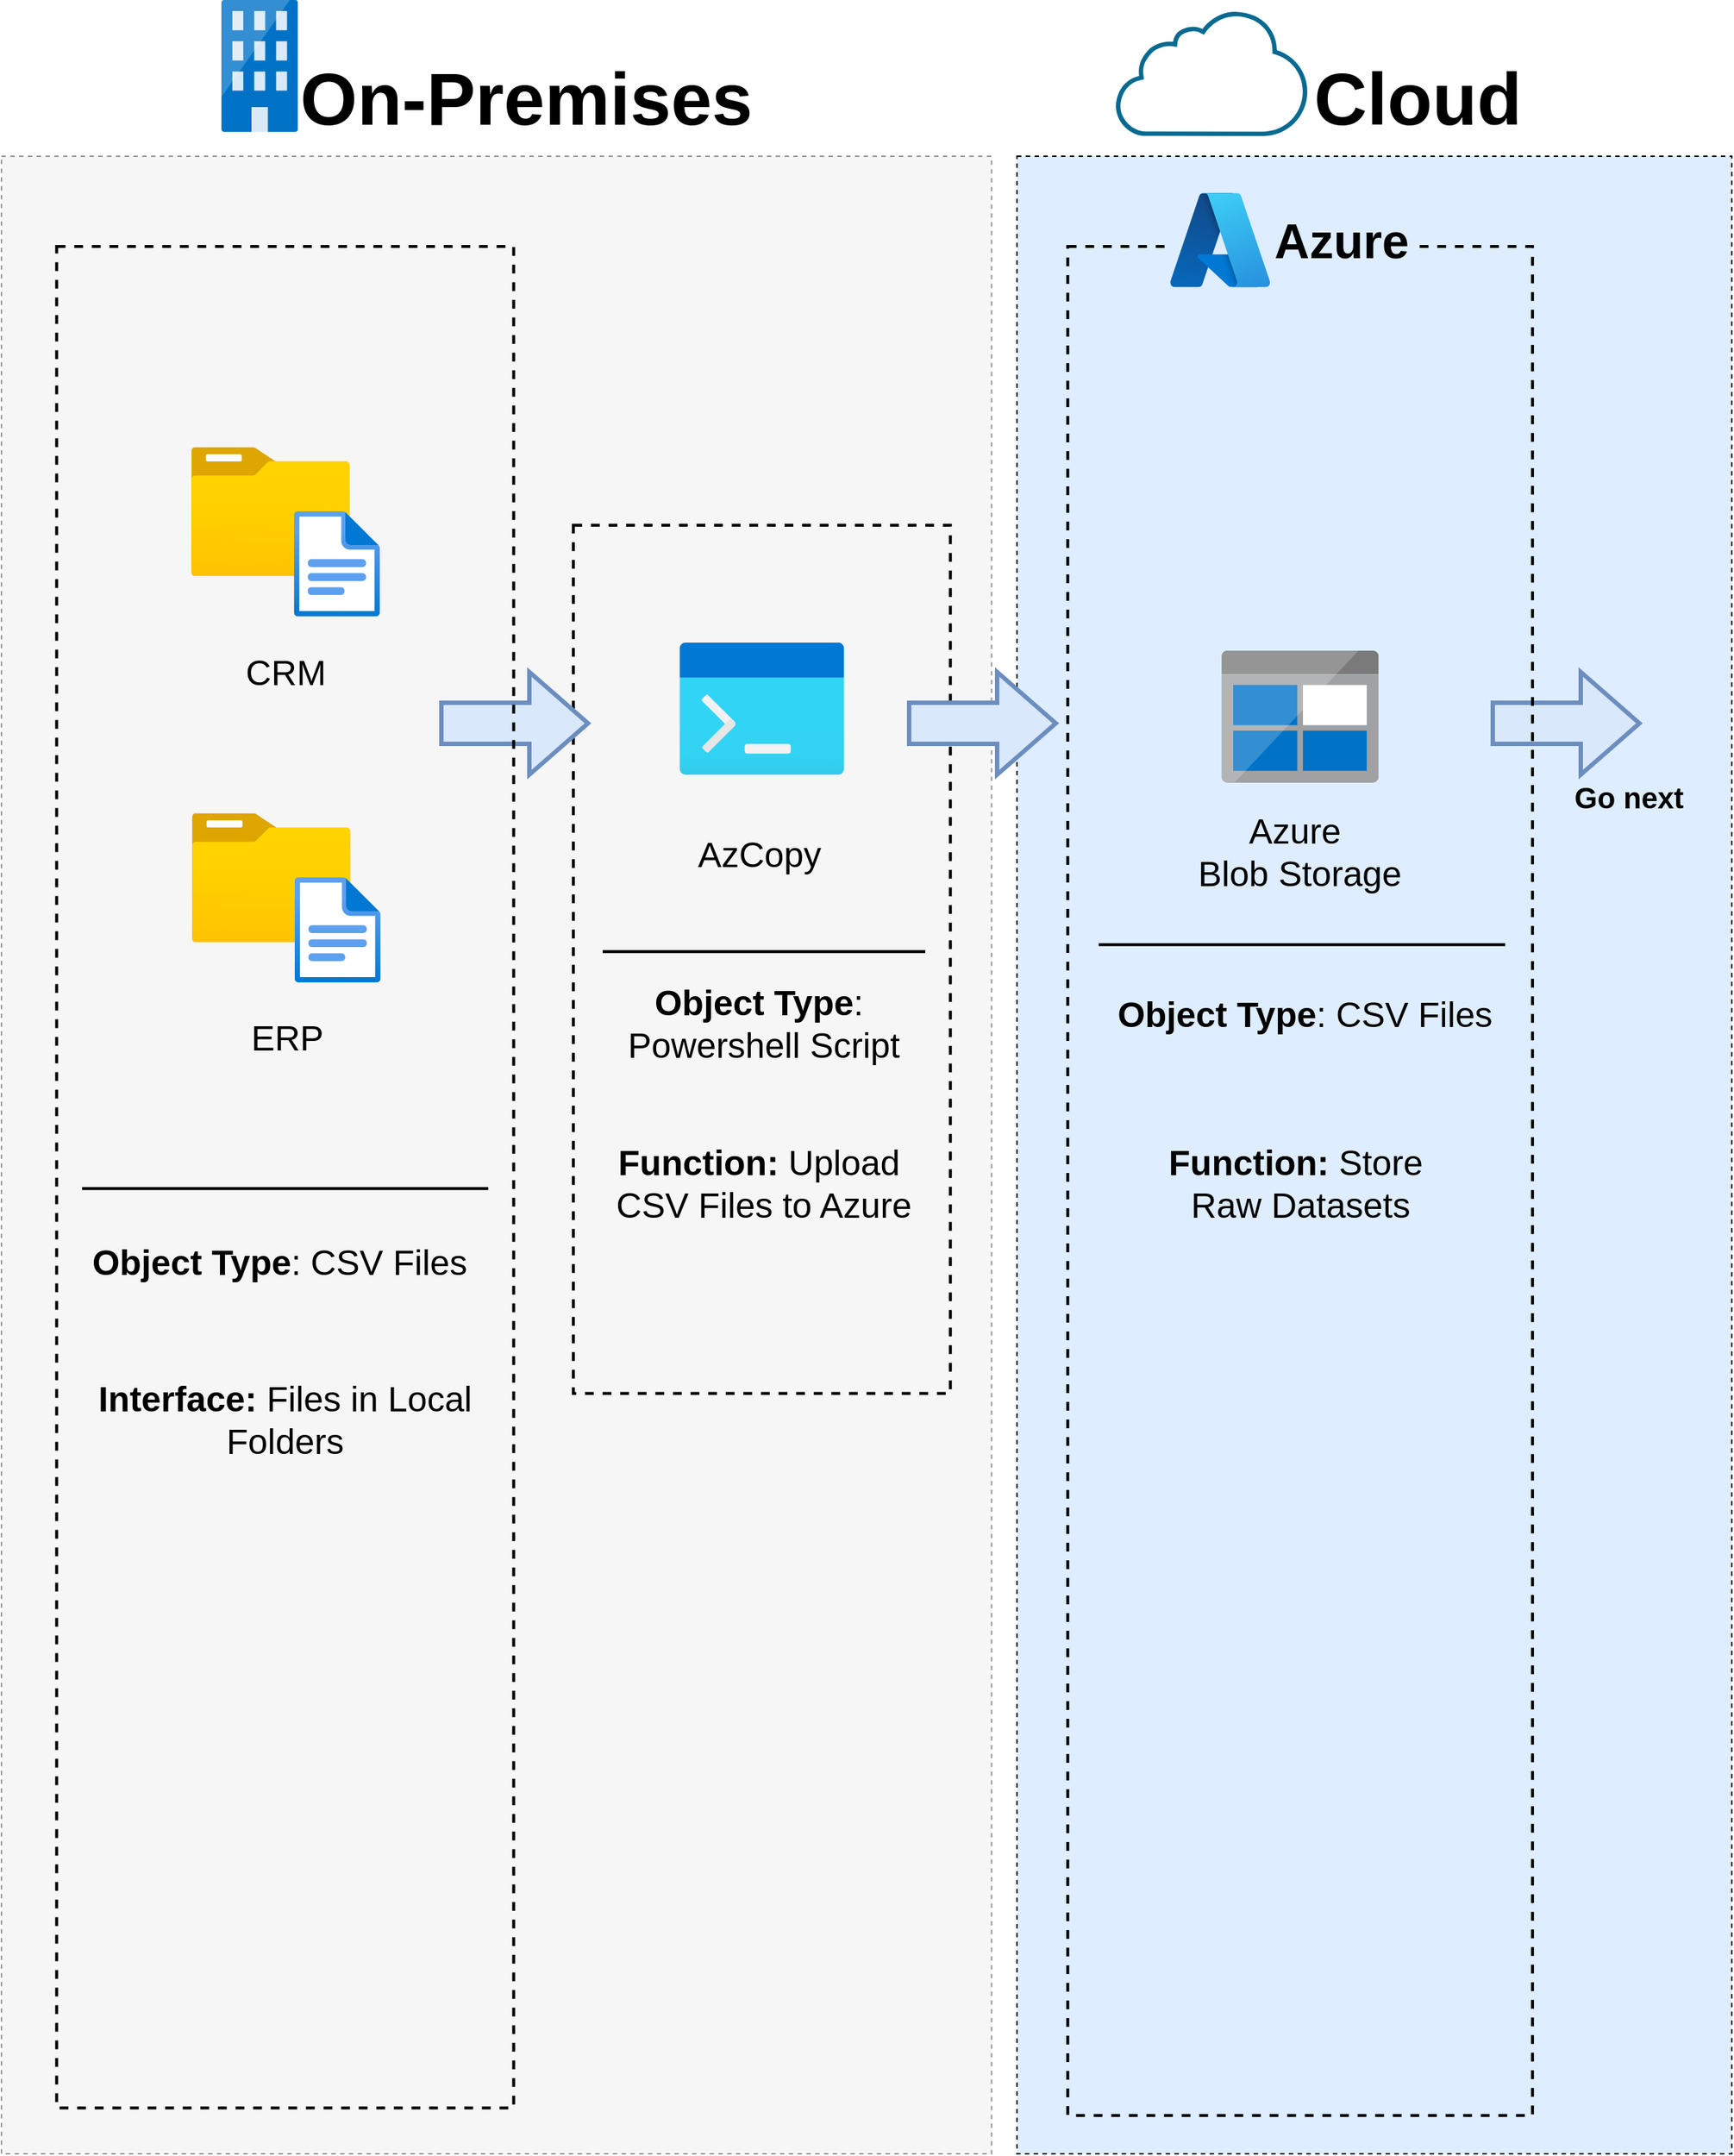 <mxfile version="28.0.6">
  <diagram name="Page-1" id="2p3W1TwI71qRCSyU0E8I">
    <mxGraphModel dx="2377" dy="2748" grid="1" gridSize="10" guides="1" tooltips="1" connect="1" arrows="1" fold="1" page="1" pageScale="1" pageWidth="1200" pageHeight="1500" background="none" math="0" shadow="0">
      <root>
        <mxCell id="0" />
        <mxCell id="1" parent="0" />
        <mxCell id="SgpQ-Ep98uLSc8GFuPtw-1" value="" style="rounded=0;whiteSpace=wrap;html=1;dashed=1;fillColor=#eeeeee;strokeColor=#36393d;opacity=50;" parent="1" vertex="1">
          <mxGeometry x="20" y="-1381.455" width="675.224" height="1361.455" as="geometry" />
        </mxCell>
        <mxCell id="SgpQ-Ep98uLSc8GFuPtw-4" value="" style="rounded=0;whiteSpace=wrap;html=1;dashed=1;fillColor=#DEEDFF;strokeColor=default;" parent="1" vertex="1">
          <mxGeometry x="712.54" y="-1381.45" width="487.46" height="1361.45" as="geometry" />
        </mxCell>
        <mxCell id="fqEwVpQqHCHQ80SQMjaH-1" value="" style="group;strokeWidth=2;" parent="1" vertex="1" connectable="0">
          <mxGeometry x="410.002" y="-1130.005" width="329.998" height="591.709" as="geometry" />
        </mxCell>
        <mxCell id="qWopWF9tR3x7Arqnewn6-15" value="" style="rounded=0;whiteSpace=wrap;html=1;dashed=1;fillColor=none;strokeWidth=2;" parent="fqEwVpQqHCHQ80SQMjaH-1" vertex="1">
          <mxGeometry width="257.104" height="591.709" as="geometry" />
        </mxCell>
        <mxCell id="qWopWF9tR3x7Arqnewn6-9" value="" style="line;strokeWidth=2;rotatable=0;dashed=0;labelPosition=right;align=left;verticalAlign=middle;spacingTop=0;spacingLeft=6;points=[];portConstraint=eastwest;" parent="fqEwVpQqHCHQ80SQMjaH-1" vertex="1">
          <mxGeometry x="20" y="277.53" width="220" height="26.18" as="geometry" />
        </mxCell>
        <mxCell id="qWopWF9tR3x7Arqnewn6-81" value="" style="group" parent="fqEwVpQqHCHQ80SQMjaH-1" vertex="1" connectable="0">
          <mxGeometry x="45.015" y="70.691" width="164.478" height="193.745" as="geometry" />
        </mxCell>
        <mxCell id="qWopWF9tR3x7Arqnewn6-10" value="&lt;font style=&quot;font-size: 24px;&quot;&gt;AzCopy&lt;/font&gt;" style="text;html=1;align=center;verticalAlign=middle;whiteSpace=wrap;rounded=0;" parent="qWopWF9tR3x7Arqnewn6-81" vertex="1">
          <mxGeometry y="115.2" width="164.478" height="78.545" as="geometry" />
        </mxCell>
        <mxCell id="SgpQ-Ep98uLSc8GFuPtw-29" value="" style="image;aspect=fixed;html=1;points=[];align=center;fontSize=12;image=img/lib/azure2/general/Powershell.svg;" parent="fqEwVpQqHCHQ80SQMjaH-1" vertex="1">
          <mxGeometry x="72.302" y="80.001" width="112.5" height="90" as="geometry" />
        </mxCell>
        <mxCell id="qWopWF9tR3x7Arqnewn6-11" value="&lt;font style=&quot;font-size: 24px;&quot;&gt;&lt;b style=&quot;&quot;&gt;Object Type&lt;/b&gt;:&amp;nbsp;&lt;/font&gt;&lt;div&gt;&lt;font style=&quot;font-size: 24px;&quot;&gt;&lt;font style=&quot;&quot;&gt;Powershell&amp;nbsp;&lt;/font&gt;&lt;span style=&quot;background-color: transparent; color: light-dark(rgb(0, 0, 0), rgb(255, 255, 255));&quot;&gt;Script&lt;/span&gt;&lt;/font&gt;&lt;/div&gt;" style="text;html=1;align=center;verticalAlign=middle;whiteSpace=wrap;rounded=0;" parent="fqEwVpQqHCHQ80SQMjaH-1" vertex="1">
          <mxGeometry x="20" y="301" width="220" height="78.55" as="geometry" />
        </mxCell>
        <mxCell id="qWopWF9tR3x7Arqnewn6-12" value="&lt;font style=&quot;font-size: 24px;&quot;&gt;&lt;b style=&quot;&quot;&gt;Function: &lt;/b&gt;Upload&amp;nbsp;&lt;/font&gt;&lt;div&gt;&lt;font style=&quot;font-size: 24px;&quot;&gt;CSV Files to Azure&lt;/font&gt;&lt;/div&gt;" style="text;html=1;align=center;verticalAlign=middle;whiteSpace=wrap;rounded=0;" parent="fqEwVpQqHCHQ80SQMjaH-1" vertex="1">
          <mxGeometry x="20" y="410" width="220" height="78.55" as="geometry" />
        </mxCell>
        <mxCell id="Jk4eIDcRh7JRY9oTh89a-13" value="" style="html=1;shadow=0;dashed=0;align=center;verticalAlign=middle;shape=mxgraph.arrows2.arrow;dy=0.6;dx=40;notch=0;fillColor=#dae8fc;strokeColor=#6c8ebf;strokeWidth=3;" vertex="1" parent="fqEwVpQqHCHQ80SQMjaH-1">
          <mxGeometry x="626.998" y="100.005" width="100" height="70" as="geometry" />
        </mxCell>
        <mxCell id="Jk4eIDcRh7JRY9oTh89a-10" value="" style="html=1;shadow=0;dashed=0;align=center;verticalAlign=middle;shape=mxgraph.arrows2.arrow;dy=0.6;dx=40;notch=0;fillColor=#dae8fc;strokeColor=#6c8ebf;strokeWidth=3;" vertex="1" parent="1">
          <mxGeometry x="320" y="-1030" width="100" height="70" as="geometry" />
        </mxCell>
        <mxCell id="Jk4eIDcRh7JRY9oTh89a-12" value="" style="html=1;shadow=0;dashed=0;align=center;verticalAlign=middle;shape=mxgraph.arrows2.arrow;dy=0.6;dx=40;notch=0;fillColor=#dae8fc;strokeColor=#6c8ebf;strokeWidth=3;" vertex="1" parent="1">
          <mxGeometry x="639" y="-1030" width="100" height="70" as="geometry" />
        </mxCell>
        <mxCell id="Jk4eIDcRh7JRY9oTh89a-14" value="" style="group;strokeWidth=2;" vertex="1" connectable="0" parent="1">
          <mxGeometry x="747.16" y="-1370" width="316.92" height="1323.82" as="geometry" />
        </mxCell>
        <mxCell id="SgpQ-Ep98uLSc8GFuPtw-6" value="" style="rounded=0;whiteSpace=wrap;html=1;dashed=1;fillColor=none;strokeWidth=2;" parent="Jk4eIDcRh7JRY9oTh89a-14" vertex="1">
          <mxGeometry y="50" width="316.92" height="1273.82" as="geometry" />
        </mxCell>
        <mxCell id="qWopWF9tR3x7Arqnewn6-22" value="&lt;font style=&quot;font-size: 24px;&quot;&gt;&lt;b style=&quot;&quot;&gt;Object Type&lt;/b&gt;: CSV Files&lt;/font&gt;" style="text;html=1;align=center;verticalAlign=middle;whiteSpace=wrap;rounded=0;" parent="Jk4eIDcRh7JRY9oTh89a-14" vertex="1">
          <mxGeometry x="21.09" y="534.92" width="281.75" height="78.55" as="geometry" />
        </mxCell>
        <mxCell id="qWopWF9tR3x7Arqnewn6-23" value="&lt;font style=&quot;font-size: 24px;&quot;&gt;&lt;b style=&quot;&quot;&gt;Function: &lt;/b&gt;Store&amp;nbsp;&lt;/font&gt;&lt;div style=&quot;&quot;&gt;&lt;font style=&quot;font-size: 24px;&quot;&gt;Raw Datasets&lt;/font&gt;&lt;/div&gt;" style="text;html=1;align=center;verticalAlign=middle;whiteSpace=wrap;rounded=0;" parent="Jk4eIDcRh7JRY9oTh89a-14" vertex="1">
          <mxGeometry x="17.582" y="649.998" width="281.75" height="78.55" as="geometry" />
        </mxCell>
        <mxCell id="SgpQ-Ep98uLSc8GFuPtw-27" value="" style="image;sketch=0;aspect=fixed;html=1;points=[];align=center;fontSize=12;image=img/lib/mscae/BlobBlock.svg;" parent="Jk4eIDcRh7JRY9oTh89a-14" vertex="1">
          <mxGeometry x="104.89" y="325.442" width="107.14" height="90" as="geometry" />
        </mxCell>
        <mxCell id="qWopWF9tR3x7Arqnewn6-19" value="&lt;font style=&quot;font-size: 24px;&quot;&gt;Azure&amp;nbsp;&lt;/font&gt;&lt;div&gt;&lt;font style=&quot;font-size: 24px;&quot;&gt;Blob Storage&lt;/font&gt;&lt;/div&gt;" style="text;html=1;align=center;verticalAlign=middle;whiteSpace=wrap;rounded=0;" parent="Jk4eIDcRh7JRY9oTh89a-14" vertex="1">
          <mxGeometry x="21.085" y="415.444" width="274.724" height="94.67" as="geometry" />
        </mxCell>
        <mxCell id="SgpQ-Ep98uLSc8GFuPtw-43" value="" style="line;strokeWidth=2;rotatable=0;dashed=0;labelPosition=right;align=left;verticalAlign=middle;spacingTop=0;spacingLeft=6;points=[];portConstraint=eastwest;" parent="Jk4eIDcRh7JRY9oTh89a-14" vertex="1">
          <mxGeometry x="21.093" y="510.11" width="277.169" height="31.553" as="geometry" />
        </mxCell>
        <mxCell id="Jk4eIDcRh7JRY9oTh89a-18" value="" style="group" vertex="1" connectable="0" parent="Jk4eIDcRh7JRY9oTh89a-14">
          <mxGeometry x="64.93" y="13.66" width="171.56" height="64.12" as="geometry" />
        </mxCell>
        <mxCell id="Jk4eIDcRh7JRY9oTh89a-20" value="" style="group" vertex="1" connectable="0" parent="Jk4eIDcRh7JRY9oTh89a-18">
          <mxGeometry x="5" width="166.56" height="64.12" as="geometry" />
        </mxCell>
        <mxCell id="SgpQ-Ep98uLSc8GFuPtw-7" value="&lt;font style=&quot;font-size: 33px;&quot;&gt;&lt;b style=&quot;&quot;&gt;&amp;nbsp;Azure&amp;nbsp;&lt;/b&gt;&lt;/font&gt;" style="rounded=0;whiteSpace=wrap;html=1;fillColor=#DEEDFF;strokeColor=none;labelBackgroundColor=none;" parent="Jk4eIDcRh7JRY9oTh89a-20" vertex="1">
          <mxGeometry x="66.56" y="16.34" width="100" height="31.45" as="geometry" />
        </mxCell>
        <mxCell id="Jk4eIDcRh7JRY9oTh89a-17" value="" style="image;aspect=fixed;html=1;points=[];align=center;fontSize=12;image=img/lib/azure2/other/Azure_A.svg;imageBackground=#DEEDFF;" vertex="1" parent="Jk4eIDcRh7JRY9oTh89a-20">
          <mxGeometry width="68" height="64.12" as="geometry" />
        </mxCell>
        <mxCell id="Jk4eIDcRh7JRY9oTh89a-15" value="" style="group" vertex="1" connectable="0" parent="1">
          <mxGeometry x="57.66" y="-1320" width="311.64" height="1268.71" as="geometry" />
        </mxCell>
        <mxCell id="qWopWF9tR3x7Arqnewn6-78" value="" style="rounded=0;whiteSpace=wrap;html=1;dashed=1;fillColor=none;strokeWidth=2;" parent="Jk4eIDcRh7JRY9oTh89a-15" vertex="1">
          <mxGeometry width="311.64" height="1268.71" as="geometry" />
        </mxCell>
        <mxCell id="SgpQ-Ep98uLSc8GFuPtw-41" value="" style="line;strokeWidth=2;rotatable=0;dashed=0;labelPosition=right;align=left;verticalAlign=middle;spacingTop=0;spacingLeft=6;points=[];portConstraint=eastwest;" parent="Jk4eIDcRh7JRY9oTh89a-15" vertex="1">
          <mxGeometry x="17.31" y="629.287" width="277.015" height="25.577" as="geometry" />
        </mxCell>
        <mxCell id="qWopWF9tR3x7Arqnewn6-5" value="&lt;font style=&quot;font-size: 24px;&quot;&gt;&lt;b style=&quot;&quot;&gt;Object Type&lt;/b&gt;: CSV Files&lt;/font&gt;" style="text;html=1;align=left;verticalAlign=middle;whiteSpace=wrap;rounded=0;" parent="Jk4eIDcRh7JRY9oTh89a-15" vertex="1">
          <mxGeometry x="22.34" y="653.781" width="270" height="78.894" as="geometry" />
        </mxCell>
        <mxCell id="qWopWF9tR3x7Arqnewn6-6" value="&lt;font style=&quot;font-size: 24px;&quot;&gt;&lt;b style=&quot;&quot;&gt;Interface: &lt;/b&gt;Files in&amp;nbsp;&lt;span style=&quot;background-color: transparent; color: light-dark(rgb(0, 0, 0), rgb(255, 255, 255));&quot;&gt;Local Folders&lt;/span&gt;&lt;/font&gt;" style="text;html=1;align=center;verticalAlign=middle;whiteSpace=wrap;rounded=0;" parent="Jk4eIDcRh7JRY9oTh89a-15" vertex="1">
          <mxGeometry x="13.411" y="761.984" width="284.806" height="76.731" as="geometry" />
        </mxCell>
        <mxCell id="qWopWF9tR3x7Arqnewn6-80" value="" style="group" parent="Jk4eIDcRh7JRY9oTh89a-15" vertex="1" connectable="0">
          <mxGeometry x="82.807" y="386.305" width="169.37" height="204.616" as="geometry" />
        </mxCell>
        <mxCell id="qWopWF9tR3x7Arqnewn6-4" value="&lt;font style=&quot;font-size: 24px;&quot;&gt;ERP&lt;/font&gt;" style="text;html=1;align=center;verticalAlign=middle;whiteSpace=wrap;rounded=0;" parent="qWopWF9tR3x7Arqnewn6-80" vertex="1">
          <mxGeometry x="22.38" y="115.557" width="103.881" height="76.731" as="geometry" />
        </mxCell>
        <mxCell id="Jk4eIDcRh7JRY9oTh89a-2" value="" style="group" vertex="1" connectable="0" parent="qWopWF9tR3x7Arqnewn6-80">
          <mxGeometry x="9.28" width="130.09" height="115.558" as="geometry" />
        </mxCell>
        <mxCell id="SgpQ-Ep98uLSc8GFuPtw-23" value="" style="image;aspect=fixed;html=1;points=[];align=center;fontSize=12;image=img/lib/azure2/general/Folder_Blank.svg;" parent="Jk4eIDcRh7JRY9oTh89a-2" vertex="1">
          <mxGeometry width="108.338" height="87.921" as="geometry" />
        </mxCell>
        <mxCell id="SgpQ-Ep98uLSc8GFuPtw-24" value="" style="image;aspect=fixed;html=1;points=[];align=center;fontSize=12;image=img/lib/azure2/general/File.svg;" parent="Jk4eIDcRh7JRY9oTh89a-2" vertex="1">
          <mxGeometry x="70.25" y="43.531" width="58.458" height="72.027" as="geometry" />
        </mxCell>
        <mxCell id="Jk4eIDcRh7JRY9oTh89a-4" value="" style="group" vertex="1" connectable="0" parent="Jk4eIDcRh7JRY9oTh89a-15">
          <mxGeometry x="82.34" y="136.766" width="169.37" height="204.616" as="geometry" />
        </mxCell>
        <mxCell id="Jk4eIDcRh7JRY9oTh89a-5" value="&lt;font style=&quot;font-size: 24px;&quot;&gt;CRM&lt;/font&gt;" style="text;html=1;align=center;verticalAlign=middle;whiteSpace=wrap;rounded=0;" vertex="1" parent="Jk4eIDcRh7JRY9oTh89a-4">
          <mxGeometry x="22.38" y="115.557" width="103.881" height="76.731" as="geometry" />
        </mxCell>
        <mxCell id="Jk4eIDcRh7JRY9oTh89a-6" value="" style="group" vertex="1" connectable="0" parent="Jk4eIDcRh7JRY9oTh89a-4">
          <mxGeometry x="9.28" width="130.09" height="115.558" as="geometry" />
        </mxCell>
        <mxCell id="Jk4eIDcRh7JRY9oTh89a-7" value="" style="image;aspect=fixed;html=1;points=[];align=center;fontSize=12;image=img/lib/azure2/general/Folder_Blank.svg;" vertex="1" parent="Jk4eIDcRh7JRY9oTh89a-6">
          <mxGeometry width="108.338" height="87.921" as="geometry" />
        </mxCell>
        <mxCell id="Jk4eIDcRh7JRY9oTh89a-8" value="" style="image;aspect=fixed;html=1;points=[];align=center;fontSize=12;image=img/lib/azure2/general/File.svg;" vertex="1" parent="Jk4eIDcRh7JRY9oTh89a-6">
          <mxGeometry x="70.25" y="43.531" width="58.458" height="72.027" as="geometry" />
        </mxCell>
        <mxCell id="Jk4eIDcRh7JRY9oTh89a-16" value="&lt;font style=&quot;font-size: 20px;&quot;&gt;&lt;b&gt;Go next&lt;/b&gt;&lt;/font&gt;" style="text;html=1;align=center;verticalAlign=middle;whiteSpace=wrap;rounded=0;" vertex="1" parent="1">
          <mxGeometry x="1090" y="-960" width="80" height="30" as="geometry" />
        </mxCell>
        <mxCell id="Jk4eIDcRh7JRY9oTh89a-22" value="" style="group" vertex="1" connectable="0" parent="1">
          <mxGeometry x="780" y="-1480" width="340.448" height="98.545" as="geometry" />
        </mxCell>
        <mxCell id="fqEwVpQqHCHQ80SQMjaH-26" value="&lt;font style=&quot;font-size: 50px;&quot;&gt;&lt;b style=&quot;&quot;&gt;Cloud&lt;/b&gt;&lt;/font&gt;" style="rounded=0;whiteSpace=wrap;html=1;fillColor=none;strokeColor=none;fontSize=18;dashed=1;" parent="Jk4eIDcRh7JRY9oTh89a-22" vertex="1">
          <mxGeometry x="72.09" y="20" width="268.358" height="78.545" as="geometry" />
        </mxCell>
        <mxCell id="Jk4eIDcRh7JRY9oTh89a-21" value="" style="sketch=0;pointerEvents=1;shadow=0;dashed=0;html=1;strokeColor=none;aspect=fixed;labelPosition=center;verticalLabelPosition=bottom;verticalAlign=top;align=center;outlineConnect=0;shape=mxgraph.vvd.cloud_computing;fillColor=#066A90;" vertex="1" parent="Jk4eIDcRh7JRY9oTh89a-22">
          <mxGeometry width="132.5" height="84.8" as="geometry" />
        </mxCell>
        <mxCell id="Jk4eIDcRh7JRY9oTh89a-24" value="" style="group" vertex="1" connectable="0" parent="1">
          <mxGeometry x="170" y="-1488" width="373.51" height="106.55" as="geometry" />
        </mxCell>
        <mxCell id="SgpQ-Ep98uLSc8GFuPtw-3" value="&lt;font style=&quot;font-size: 50px;&quot;&gt;&lt;b style=&quot;&quot;&gt;On-Premises&lt;/b&gt;&lt;/font&gt;" style="rounded=0;whiteSpace=wrap;html=1;fillColor=none;strokeColor=none;fontSize=18;dashed=1;" parent="Jk4eIDcRh7JRY9oTh89a-24" vertex="1">
          <mxGeometry x="41.72" y="28" width="331.79" height="78.55" as="geometry" />
        </mxCell>
        <mxCell id="Jk4eIDcRh7JRY9oTh89a-23" value="" style="image;sketch=0;aspect=fixed;html=1;points=[];align=center;fontSize=12;image=img/lib/mscae/Exchange_On_premises_Access.svg;" vertex="1" parent="Jk4eIDcRh7JRY9oTh89a-24">
          <mxGeometry width="52.2" height="90" as="geometry" />
        </mxCell>
      </root>
    </mxGraphModel>
  </diagram>
</mxfile>
